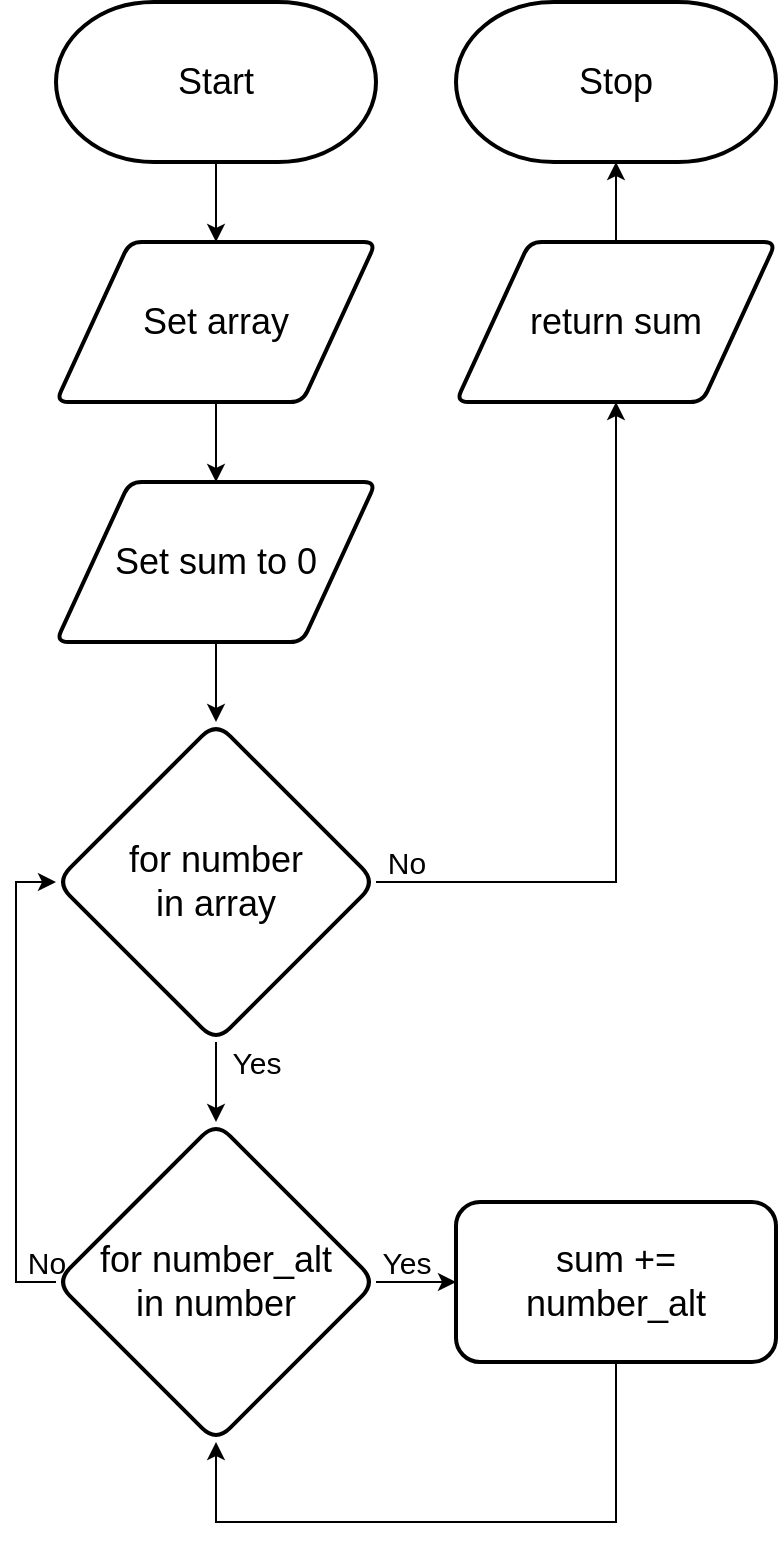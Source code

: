 <mxfile>
    <diagram id="A_tYOe9iZ1WcpGx81PBD" name="Page-1">
        <mxGraphModel dx="899" dy="1750" grid="1" gridSize="10" guides="1" tooltips="1" connect="1" arrows="1" fold="1" page="1" pageScale="1" pageWidth="827" pageHeight="1169" math="0" shadow="0">
            <root>
                <mxCell id="0"/>
                <mxCell id="1" parent="0"/>
                <mxCell id="282" style="edgeStyle=orthogonalEdgeStyle;rounded=0;html=1;entryX=0.5;entryY=0;entryDx=0;entryDy=0;fontSize=15;" parent="1" source="24" target="193" edge="1">
                    <mxGeometry relative="1" as="geometry"/>
                </mxCell>
                <mxCell id="24" value="&lt;font style=&quot;font-size: 18px&quot;&gt;Start&lt;/font&gt;" style="strokeWidth=2;html=1;shape=mxgraph.flowchart.terminator;whiteSpace=wrap;" parent="1" vertex="1">
                    <mxGeometry x="40" width="160" height="80" as="geometry"/>
                </mxCell>
                <mxCell id="25" value="&lt;font style=&quot;font-size: 18px&quot;&gt;Stop&lt;/font&gt;" style="strokeWidth=2;html=1;shape=mxgraph.flowchart.terminator;whiteSpace=wrap;" parent="1" vertex="1">
                    <mxGeometry x="240" width="160" height="80" as="geometry"/>
                </mxCell>
                <mxCell id="277" style="edgeStyle=none;html=1;entryX=0.5;entryY=0;entryDx=0;entryDy=0;fontSize=18;" parent="1" source="193" target="276" edge="1">
                    <mxGeometry relative="1" as="geometry"/>
                </mxCell>
                <mxCell id="193" value="Set array" style="shape=parallelogram;html=1;strokeWidth=2;perimeter=parallelogramPerimeter;whiteSpace=wrap;rounded=1;arcSize=12;size=0.23;fontSize=18;" parent="1" vertex="1">
                    <mxGeometry x="40" y="120" width="160" height="80" as="geometry"/>
                </mxCell>
                <mxCell id="279" style="edgeStyle=none;html=1;entryX=0.5;entryY=0;entryDx=0;entryDy=0;fontSize=15;" parent="1" source="212" edge="1">
                    <mxGeometry relative="1" as="geometry">
                        <mxPoint x="120" y="560" as="targetPoint"/>
                    </mxGeometry>
                </mxCell>
                <mxCell id="212" value="&lt;font style=&quot;font-size: 18px;&quot;&gt;for number&lt;br style=&quot;font-size: 18px;&quot;&gt;in array&lt;br style=&quot;font-size: 18px;&quot;&gt;&lt;/font&gt;" style="rhombus;whiteSpace=wrap;html=1;rounded=1;fontFamily=Helvetica;fontSize=18;fontColor=default;strokeColor=default;strokeWidth=2;fillColor=default;" parent="1" vertex="1">
                    <mxGeometry x="40" y="360" width="160" height="160" as="geometry"/>
                </mxCell>
                <mxCell id="215" value="&lt;font style=&quot;font-size: 15px&quot;&gt;Yes&lt;/font&gt;" style="text;html=1;align=center;verticalAlign=middle;resizable=0;points=[];autosize=1;strokeColor=none;fillColor=none;fontSize=8;fontFamily=Helvetica;fontColor=default;" parent="1" vertex="1">
                    <mxGeometry x="120" y="520" width="40" height="20" as="geometry"/>
                </mxCell>
                <mxCell id="218" value="&lt;font style=&quot;font-size: 15px&quot;&gt;No&lt;br&gt;&lt;/font&gt;" style="text;html=1;align=center;verticalAlign=middle;resizable=0;points=[];autosize=1;strokeColor=none;fillColor=none;fontSize=8;fontFamily=Helvetica;fontColor=default;" parent="1" vertex="1">
                    <mxGeometry x="200" y="420" width="30" height="20" as="geometry"/>
                </mxCell>
                <mxCell id="280" style="edgeStyle=orthogonalEdgeStyle;html=1;entryX=0;entryY=0.5;entryDx=0;entryDy=0;fontSize=15;rounded=0;exitX=0;exitY=0.5;exitDx=0;exitDy=0;" parent="1" source="286" target="212" edge="1">
                    <mxGeometry relative="1" as="geometry">
                        <Array as="points">
                            <mxPoint x="20" y="640"/>
                            <mxPoint x="20" y="440"/>
                        </Array>
                        <mxPoint x="40" y="600" as="sourcePoint"/>
                    </mxGeometry>
                </mxCell>
                <mxCell id="283" style="edgeStyle=orthogonalEdgeStyle;rounded=0;html=1;entryX=0.5;entryY=1;entryDx=0;entryDy=0;fontSize=15;exitX=1;exitY=0.5;exitDx=0;exitDy=0;" parent="1" source="212" target="281" edge="1">
                    <mxGeometry relative="1" as="geometry"/>
                </mxCell>
                <mxCell id="278" style="edgeStyle=none;html=1;entryX=0.5;entryY=0;entryDx=0;entryDy=0;fontSize=15;" parent="1" source="276" target="212" edge="1">
                    <mxGeometry relative="1" as="geometry"/>
                </mxCell>
                <mxCell id="276" value="Set sum to 0" style="shape=parallelogram;html=1;strokeWidth=2;perimeter=parallelogramPerimeter;whiteSpace=wrap;rounded=1;arcSize=12;size=0.23;fontSize=18;" parent="1" vertex="1">
                    <mxGeometry x="40" y="240" width="160" height="80" as="geometry"/>
                </mxCell>
                <mxCell id="284" style="edgeStyle=none;html=1;entryX=0.5;entryY=1;entryDx=0;entryDy=0;entryPerimeter=0;" parent="1" source="281" target="25" edge="1">
                    <mxGeometry relative="1" as="geometry">
                        <mxPoint x="320" y="90" as="targetPoint"/>
                    </mxGeometry>
                </mxCell>
                <mxCell id="281" value="return sum" style="shape=parallelogram;html=1;strokeWidth=2;perimeter=parallelogramPerimeter;whiteSpace=wrap;rounded=1;arcSize=12;size=0.23;fontSize=18;" parent="1" vertex="1">
                    <mxGeometry x="240" y="120" width="160" height="80" as="geometry"/>
                </mxCell>
                <mxCell id="289" style="edgeStyle=orthogonalEdgeStyle;html=1;entryX=0.5;entryY=1;entryDx=0;entryDy=0;rounded=0;" edge="1" parent="1" source="285" target="286">
                    <mxGeometry relative="1" as="geometry">
                        <Array as="points">
                            <mxPoint x="320" y="760"/>
                            <mxPoint x="120" y="760"/>
                        </Array>
                    </mxGeometry>
                </mxCell>
                <mxCell id="285" value="sum +=&lt;br&gt;number_alt" style="rounded=1;whiteSpace=wrap;html=1;strokeWidth=2;fontSize=18;" vertex="1" parent="1">
                    <mxGeometry x="240" y="600" width="160" height="80" as="geometry"/>
                </mxCell>
                <mxCell id="287" style="edgeStyle=none;html=1;" edge="1" parent="1" source="286" target="285">
                    <mxGeometry relative="1" as="geometry"/>
                </mxCell>
                <mxCell id="286" value="&lt;font style=&quot;font-size: 18px&quot;&gt;for number_alt&lt;br style=&quot;font-size: 18px&quot;&gt;in number&lt;br style=&quot;font-size: 18px&quot;&gt;&lt;/font&gt;" style="rhombus;whiteSpace=wrap;html=1;rounded=1;fontFamily=Helvetica;fontSize=18;fontColor=default;strokeColor=default;strokeWidth=2;fillColor=default;" vertex="1" parent="1">
                    <mxGeometry x="40" y="560" width="160" height="160" as="geometry"/>
                </mxCell>
                <mxCell id="288" value="&lt;font style=&quot;font-size: 15px&quot;&gt;Yes&lt;/font&gt;" style="text;html=1;align=center;verticalAlign=middle;resizable=0;points=[];autosize=1;strokeColor=none;fillColor=none;fontSize=8;fontFamily=Helvetica;fontColor=default;" vertex="1" parent="1">
                    <mxGeometry x="195" y="620" width="40" height="20" as="geometry"/>
                </mxCell>
                <mxCell id="290" value="&lt;font style=&quot;font-size: 15px&quot;&gt;No&lt;br&gt;&lt;/font&gt;" style="text;html=1;align=center;verticalAlign=middle;resizable=0;points=[];autosize=1;strokeColor=none;fillColor=none;fontSize=8;fontFamily=Helvetica;fontColor=default;" vertex="1" parent="1">
                    <mxGeometry x="20" y="620" width="30" height="20" as="geometry"/>
                </mxCell>
            </root>
        </mxGraphModel>
    </diagram>
</mxfile>